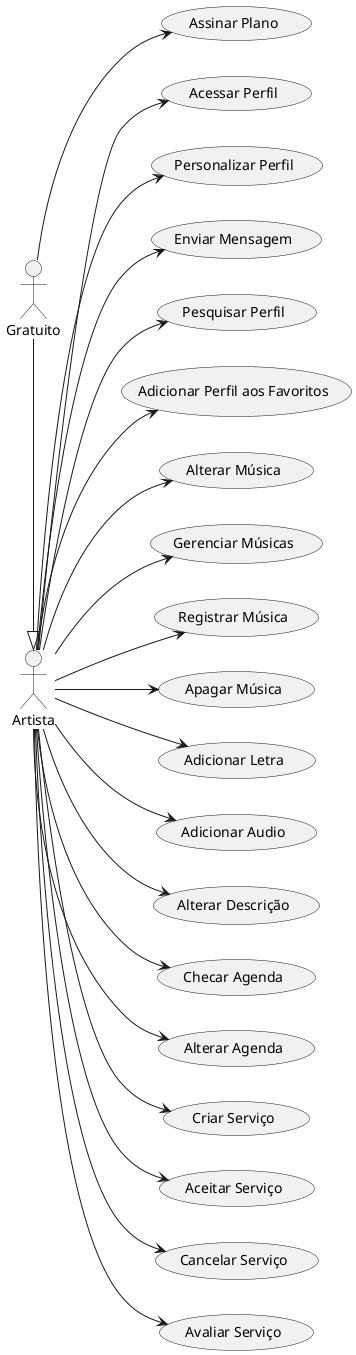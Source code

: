 @startuml "Artista"
left to right direction

actor Gratuito as G
actor Artista as A

usecase "Assinar Plano" as assinarPlano
usecase "Acessar Perfil" as acessarPerfil
usecase "Personalizar Perfil" as personalizarPerfil
usecase "Enviar Mensagem" as enviarMensagem
usecase "Pesquisar Perfil" as pesquisarPerfil
usecase "Adicionar Perfil aos Favoritos" as adicionarFavoritos
usecase "Alterar Música" as alterarMusica
usecase "Gerenciar Músicas" as gerenciarMusica
usecase "Registrar Música" as registrarMusica
usecase "Apagar Música" as apagarMusica
usecase "Adicionar Letra" as adicionarLetra
usecase "Adicionar Audio" as adicionarAudio
usecase "Alterar Descrição" as alterarDescricao
usecase "Checar Agenda" as checarAgenda
usecase "Alterar Agenda" as alterarAgenda
usecase "Criar Serviço" as criarServico
usecase "Aceitar Serviço" as aceitarServico
usecase "Cancelar Serviço" as cancelarServico
usecase "Avaliar Serviço" as avaliarServico

G --> assinarPlano
A --> acessarPerfil
A --> pesquisarPerfil
A --> gerenciarMusica
A --> checarAgenda
A --> personalizarPerfil
A --> alterarDescricao
A --> alterarAgenda
A --> aceitarServico
A --> cancelarServico
A --> avaliarServico
A --> registrarMusica
A --> alterarMusica
A --> apagarMusica
A --> adicionarLetra
A --> adicionarAudio
A --> adicionarFavoritos
A --> enviarMensagem
A --> criarServico

A <|-left- G

@enduml